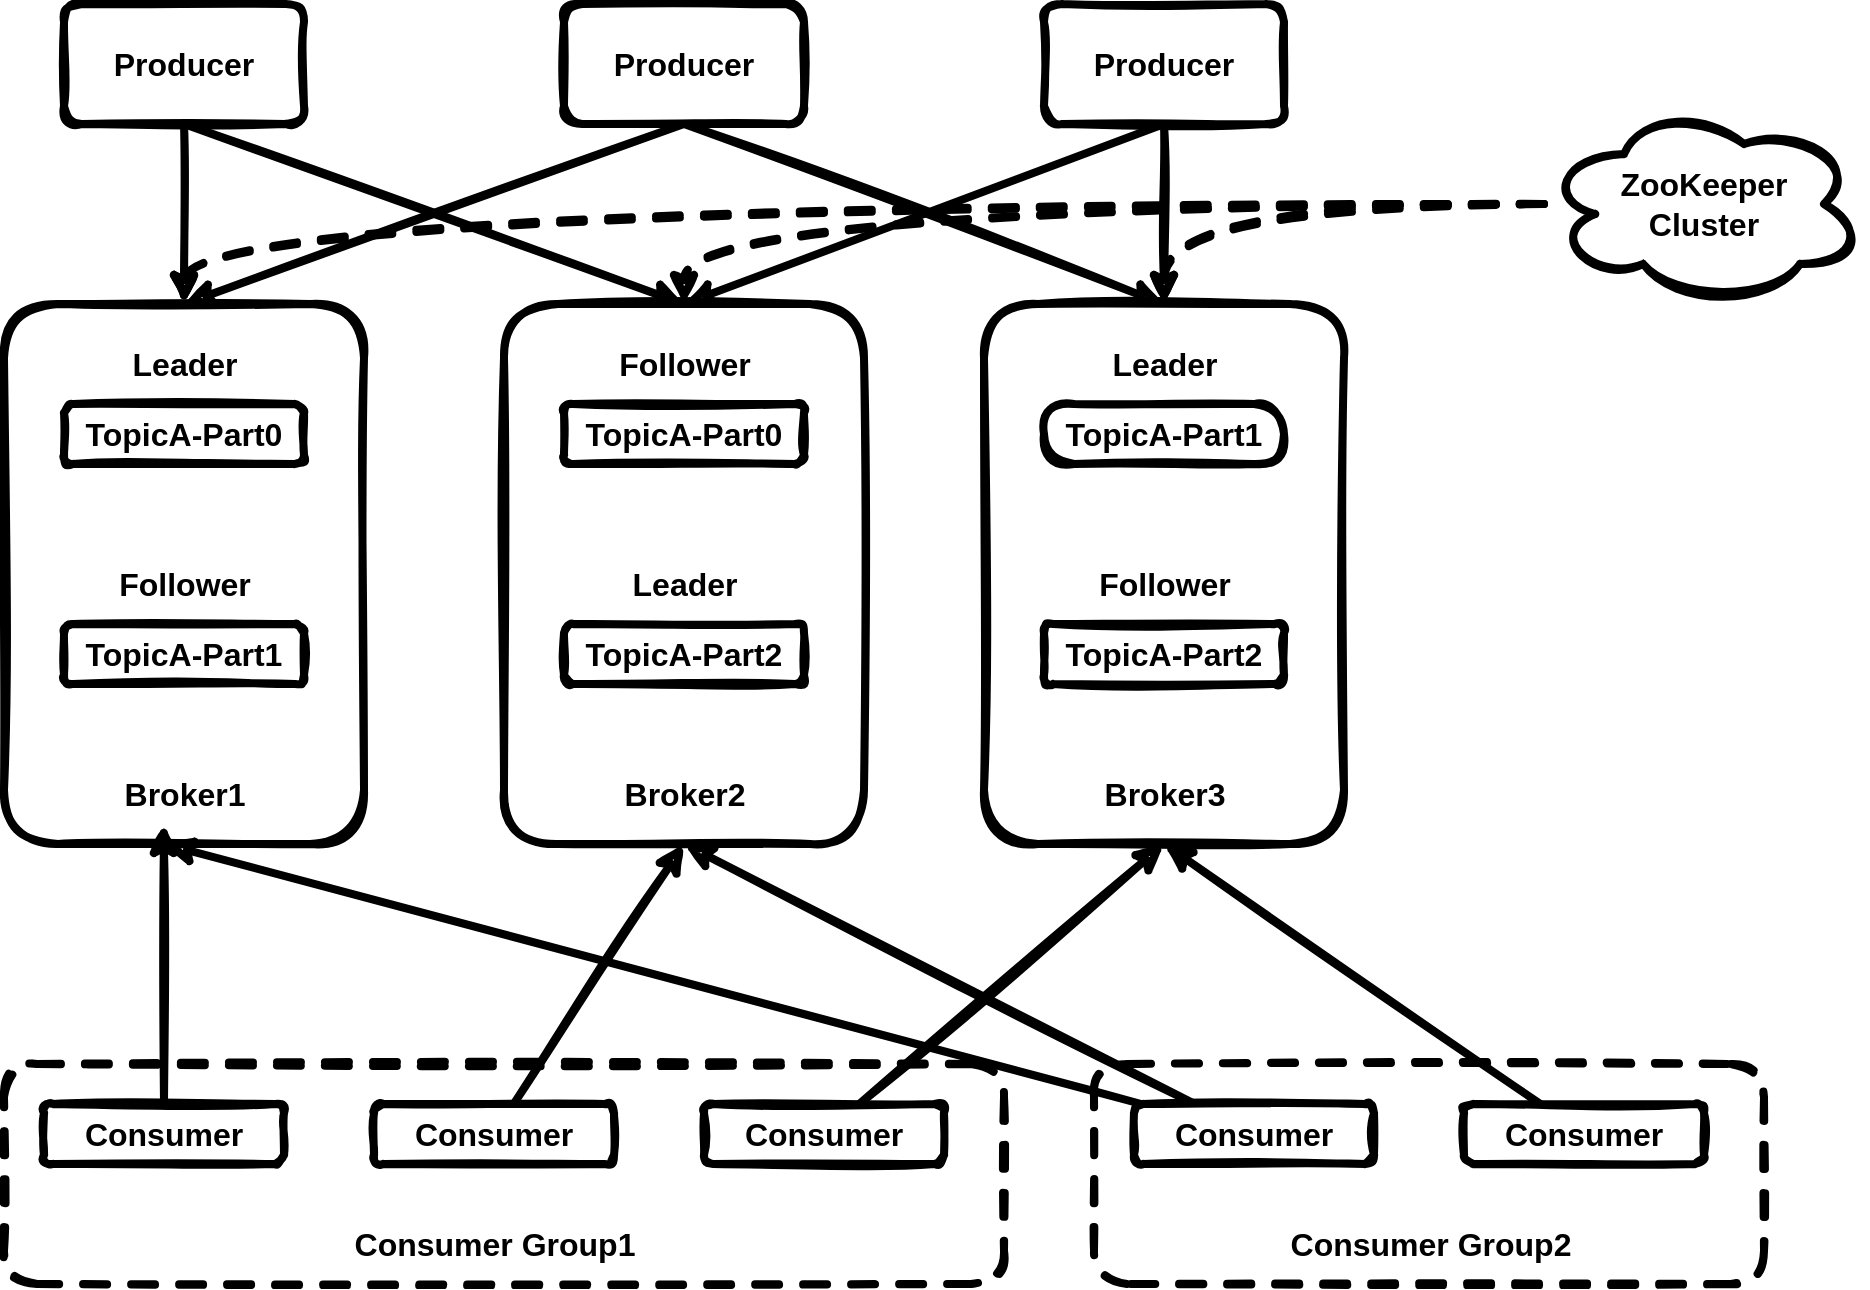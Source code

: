 <mxfile version="13.9.9" type="device"><diagram id="izYLtlZgaeMxnHblK4li" name="第 1 页"><mxGraphModel dx="952" dy="644" grid="1" gridSize="10" guides="1" tooltips="1" connect="1" arrows="1" fold="1" page="1" pageScale="1" pageWidth="827" pageHeight="1169" math="0" shadow="0"><root><mxCell id="0"/><mxCell id="1" parent="0"/><mxCell id="R04qTgknDp8_xQbn0ZNY-28" style="edgeStyle=orthogonalEdgeStyle;rounded=1;sketch=1;orthogonalLoop=1;jettySize=auto;html=1;entryX=0.5;entryY=0;entryDx=0;entryDy=0;strokeWidth=4;fontSize=16;" edge="1" parent="1" source="R04qTgknDp8_xQbn0ZNY-1" target="R04qTgknDp8_xQbn0ZNY-10"><mxGeometry relative="1" as="geometry"/></mxCell><mxCell id="R04qTgknDp8_xQbn0ZNY-29" style="rounded=1;sketch=1;orthogonalLoop=1;jettySize=auto;html=1;strokeWidth=4;fontSize=16;exitX=0.5;exitY=1;exitDx=0;exitDy=0;" edge="1" parent="1" source="R04qTgknDp8_xQbn0ZNY-1"><mxGeometry relative="1" as="geometry"><mxPoint x="540" y="330" as="targetPoint"/></mxGeometry></mxCell><mxCell id="R04qTgknDp8_xQbn0ZNY-1" value="Producer" style="rounded=1;whiteSpace=wrap;html=1;sketch=1;strokeWidth=4;fontStyle=1;fontSize=16;" vertex="1" parent="1"><mxGeometry x="230" y="180" width="120" height="60" as="geometry"/></mxCell><mxCell id="R04qTgknDp8_xQbn0ZNY-30" style="rounded=1;sketch=1;orthogonalLoop=1;jettySize=auto;html=1;entryX=0.5;entryY=0;entryDx=0;entryDy=0;strokeWidth=4;fontSize=16;exitX=0.5;exitY=1;exitDx=0;exitDy=0;" edge="1" parent="1" source="R04qTgknDp8_xQbn0ZNY-8" target="R04qTgknDp8_xQbn0ZNY-10"><mxGeometry relative="1" as="geometry"/></mxCell><mxCell id="R04qTgknDp8_xQbn0ZNY-31" style="rounded=1;sketch=1;orthogonalLoop=1;jettySize=auto;html=1;strokeWidth=4;fontSize=16;exitX=0.5;exitY=1;exitDx=0;exitDy=0;entryX=0.5;entryY=0;entryDx=0;entryDy=0;" edge="1" parent="1" source="R04qTgknDp8_xQbn0ZNY-8" target="R04qTgknDp8_xQbn0ZNY-22"><mxGeometry relative="1" as="geometry"/></mxCell><mxCell id="R04qTgknDp8_xQbn0ZNY-8" value="Producer" style="rounded=1;whiteSpace=wrap;html=1;sketch=1;strokeWidth=4;fontStyle=1;fontSize=16;" vertex="1" parent="1"><mxGeometry x="480" y="180" width="120" height="60" as="geometry"/></mxCell><mxCell id="R04qTgknDp8_xQbn0ZNY-32" style="edgeStyle=orthogonalEdgeStyle;rounded=1;sketch=1;orthogonalLoop=1;jettySize=auto;html=1;entryX=0.5;entryY=0;entryDx=0;entryDy=0;strokeWidth=4;fontSize=16;" edge="1" parent="1" source="R04qTgknDp8_xQbn0ZNY-9" target="R04qTgknDp8_xQbn0ZNY-22"><mxGeometry relative="1" as="geometry"/></mxCell><mxCell id="R04qTgknDp8_xQbn0ZNY-33" style="rounded=1;sketch=1;orthogonalLoop=1;jettySize=auto;html=1;strokeWidth=4;fontSize=16;exitX=0.5;exitY=1;exitDx=0;exitDy=0;" edge="1" parent="1" source="R04qTgknDp8_xQbn0ZNY-9"><mxGeometry relative="1" as="geometry"><mxPoint x="540" y="330" as="targetPoint"/></mxGeometry></mxCell><mxCell id="R04qTgknDp8_xQbn0ZNY-9" value="Producer" style="rounded=1;whiteSpace=wrap;html=1;sketch=1;strokeWidth=4;fontStyle=1;fontSize=16;" vertex="1" parent="1"><mxGeometry x="720" y="180" width="120" height="60" as="geometry"/></mxCell><mxCell id="R04qTgknDp8_xQbn0ZNY-10" value="" style="whiteSpace=wrap;html=1;sketch=1;strokeWidth=4;rounded=1;" vertex="1" parent="1"><mxGeometry x="200" y="330" width="180" height="270" as="geometry"/></mxCell><mxCell id="R04qTgknDp8_xQbn0ZNY-11" value="Leader" style="text;html=1;align=center;verticalAlign=middle;resizable=0;points=[];autosize=1;fontStyle=1;fontSize=16;" vertex="1" parent="1"><mxGeometry x="255" y="350" width="70" height="20" as="geometry"/></mxCell><mxCell id="R04qTgknDp8_xQbn0ZNY-12" value="TopicA-Part0" style="rounded=1;whiteSpace=wrap;html=1;sketch=1;strokeWidth=4;fontStyle=1;fontSize=16;" vertex="1" parent="1"><mxGeometry x="230" y="380" width="120" height="30" as="geometry"/></mxCell><mxCell id="R04qTgknDp8_xQbn0ZNY-13" value="Follower" style="text;html=1;align=center;verticalAlign=middle;resizable=0;points=[];autosize=1;fontStyle=1;fontSize=16;" vertex="1" parent="1"><mxGeometry x="250" y="460" width="80" height="20" as="geometry"/></mxCell><mxCell id="R04qTgknDp8_xQbn0ZNY-14" value="TopicA-Part1" style="rounded=1;whiteSpace=wrap;html=1;sketch=1;strokeWidth=4;fontStyle=1;fontSize=16;" vertex="1" parent="1"><mxGeometry x="230" y="490" width="120" height="30" as="geometry"/></mxCell><mxCell id="R04qTgknDp8_xQbn0ZNY-15" value="Broker1" style="text;html=1;align=center;verticalAlign=middle;resizable=0;points=[];autosize=1;fontSize=16;fontStyle=1" vertex="1" parent="1"><mxGeometry x="250" y="565" width="80" height="20" as="geometry"/></mxCell><mxCell id="R04qTgknDp8_xQbn0ZNY-16" value="" style="whiteSpace=wrap;html=1;sketch=1;strokeWidth=4;rounded=1;" vertex="1" parent="1"><mxGeometry x="450" y="330" width="180" height="270" as="geometry"/></mxCell><mxCell id="R04qTgknDp8_xQbn0ZNY-17" value="Follower" style="text;html=1;align=center;verticalAlign=middle;resizable=0;points=[];autosize=1;fontStyle=1;fontSize=16;" vertex="1" parent="1"><mxGeometry x="500" y="350" width="80" height="20" as="geometry"/></mxCell><mxCell id="R04qTgknDp8_xQbn0ZNY-18" value="TopicA-Part0" style="rounded=1;whiteSpace=wrap;html=1;sketch=1;strokeWidth=4;fontStyle=1;fontSize=16;" vertex="1" parent="1"><mxGeometry x="480" y="380" width="120" height="30" as="geometry"/></mxCell><mxCell id="R04qTgknDp8_xQbn0ZNY-19" value="Leader" style="text;html=1;align=center;verticalAlign=middle;resizable=0;points=[];autosize=1;fontStyle=1;fontSize=16;" vertex="1" parent="1"><mxGeometry x="505" y="460" width="70" height="20" as="geometry"/></mxCell><mxCell id="R04qTgknDp8_xQbn0ZNY-20" value="TopicA-Part2" style="rounded=1;whiteSpace=wrap;html=1;sketch=1;strokeWidth=4;fontStyle=1;fontSize=16;" vertex="1" parent="1"><mxGeometry x="480" y="490" width="120" height="30" as="geometry"/></mxCell><mxCell id="R04qTgknDp8_xQbn0ZNY-21" value="Broker2" style="text;html=1;align=center;verticalAlign=middle;resizable=0;points=[];autosize=1;fontSize=16;fontStyle=1" vertex="1" parent="1"><mxGeometry x="500" y="565" width="80" height="20" as="geometry"/></mxCell><mxCell id="R04qTgknDp8_xQbn0ZNY-22" value="" style="whiteSpace=wrap;html=1;sketch=1;strokeWidth=4;rounded=1;" vertex="1" parent="1"><mxGeometry x="690" y="330" width="180" height="270" as="geometry"/></mxCell><mxCell id="R04qTgknDp8_xQbn0ZNY-23" value="Leader" style="text;html=1;align=center;verticalAlign=middle;resizable=0;points=[];autosize=1;fontStyle=1;fontSize=16;" vertex="1" parent="1"><mxGeometry x="745" y="350" width="70" height="20" as="geometry"/></mxCell><mxCell id="R04qTgknDp8_xQbn0ZNY-24" value="TopicA-Part1" style="rounded=1;whiteSpace=wrap;html=1;sketch=1;strokeWidth=4;fontStyle=1;fontSize=16;arcSize=50;" vertex="1" parent="1"><mxGeometry x="720" y="380" width="120" height="30" as="geometry"/></mxCell><mxCell id="R04qTgknDp8_xQbn0ZNY-25" value="Follower" style="text;html=1;align=center;verticalAlign=middle;resizable=0;points=[];autosize=1;fontStyle=1;fontSize=16;" vertex="1" parent="1"><mxGeometry x="740" y="460" width="80" height="20" as="geometry"/></mxCell><mxCell id="R04qTgknDp8_xQbn0ZNY-26" value="TopicA-Part2" style="rounded=1;whiteSpace=wrap;html=1;sketch=1;strokeWidth=4;fontStyle=1;fontSize=16;" vertex="1" parent="1"><mxGeometry x="720" y="490" width="120" height="30" as="geometry"/></mxCell><mxCell id="R04qTgknDp8_xQbn0ZNY-27" value="Broker3" style="text;html=1;align=center;verticalAlign=middle;resizable=0;points=[];autosize=1;fontSize=16;fontStyle=1" vertex="1" parent="1"><mxGeometry x="740" y="565" width="80" height="20" as="geometry"/></mxCell><mxCell id="R04qTgknDp8_xQbn0ZNY-35" style="edgeStyle=orthogonalEdgeStyle;sketch=1;orthogonalLoop=1;jettySize=auto;html=1;entryX=0.5;entryY=0;entryDx=0;entryDy=0;strokeWidth=4;fontSize=16;dashed=1;curved=1;" edge="1" parent="1" source="R04qTgknDp8_xQbn0ZNY-34" target="R04qTgknDp8_xQbn0ZNY-10"><mxGeometry relative="1" as="geometry"/></mxCell><mxCell id="R04qTgknDp8_xQbn0ZNY-36" style="edgeStyle=orthogonalEdgeStyle;sketch=1;orthogonalLoop=1;jettySize=auto;html=1;entryX=0.5;entryY=0;entryDx=0;entryDy=0;dashed=1;strokeWidth=4;fontSize=16;curved=1;" edge="1" parent="1" source="R04qTgknDp8_xQbn0ZNY-34" target="R04qTgknDp8_xQbn0ZNY-16"><mxGeometry relative="1" as="geometry"/></mxCell><mxCell id="R04qTgknDp8_xQbn0ZNY-37" style="edgeStyle=orthogonalEdgeStyle;curved=1;sketch=1;orthogonalLoop=1;jettySize=auto;html=1;entryX=0.5;entryY=0;entryDx=0;entryDy=0;dashed=1;strokeWidth=4;fontSize=16;" edge="1" parent="1" source="R04qTgknDp8_xQbn0ZNY-34" target="R04qTgknDp8_xQbn0ZNY-22"><mxGeometry relative="1" as="geometry"/></mxCell><mxCell id="R04qTgknDp8_xQbn0ZNY-34" value="ZooKeeper&lt;br&gt;Cluster" style="ellipse;shape=cloud;whiteSpace=wrap;html=1;rounded=1;sketch=1;strokeWidth=4;fontSize=16;fontStyle=1" vertex="1" parent="1"><mxGeometry x="970" y="230" width="160" height="100" as="geometry"/></mxCell><mxCell id="R04qTgknDp8_xQbn0ZNY-38" value="" style="rounded=1;whiteSpace=wrap;html=1;sketch=1;strokeWidth=4;fontSize=16;dashed=1;" vertex="1" parent="1"><mxGeometry x="200" y="710" width="500" height="110" as="geometry"/></mxCell><mxCell id="R04qTgknDp8_xQbn0ZNY-48" style="edgeStyle=orthogonalEdgeStyle;curved=1;sketch=1;orthogonalLoop=1;jettySize=auto;html=1;entryX=0.444;entryY=0.963;entryDx=0;entryDy=0;entryPerimeter=0;strokeWidth=4;fontSize=16;" edge="1" parent="1" source="R04qTgknDp8_xQbn0ZNY-39" target="R04qTgknDp8_xQbn0ZNY-10"><mxGeometry relative="1" as="geometry"/></mxCell><mxCell id="R04qTgknDp8_xQbn0ZNY-39" value="Consumer" style="rounded=1;whiteSpace=wrap;html=1;sketch=1;strokeWidth=4;fontStyle=1;fontSize=16;" vertex="1" parent="1"><mxGeometry x="220" y="730" width="120" height="30" as="geometry"/></mxCell><mxCell id="R04qTgknDp8_xQbn0ZNY-49" style="sketch=1;orthogonalLoop=1;jettySize=auto;html=1;strokeWidth=4;fontSize=16;rounded=0;entryX=0.5;entryY=1;entryDx=0;entryDy=0;" edge="1" parent="1" source="R04qTgknDp8_xQbn0ZNY-40" target="R04qTgknDp8_xQbn0ZNY-16"><mxGeometry relative="1" as="geometry"/></mxCell><mxCell id="R04qTgknDp8_xQbn0ZNY-40" value="Consumer" style="rounded=1;whiteSpace=wrap;html=1;sketch=1;strokeWidth=4;fontStyle=1;fontSize=16;" vertex="1" parent="1"><mxGeometry x="385" y="730" width="120" height="30" as="geometry"/></mxCell><mxCell id="R04qTgknDp8_xQbn0ZNY-50" style="edgeStyle=none;rounded=0;sketch=1;orthogonalLoop=1;jettySize=auto;html=1;entryX=0.5;entryY=1;entryDx=0;entryDy=0;strokeWidth=4;fontSize=16;" edge="1" parent="1" source="R04qTgknDp8_xQbn0ZNY-41" target="R04qTgknDp8_xQbn0ZNY-22"><mxGeometry relative="1" as="geometry"/></mxCell><mxCell id="R04qTgknDp8_xQbn0ZNY-41" value="Consumer" style="rounded=1;whiteSpace=wrap;html=1;sketch=1;strokeWidth=4;fontStyle=1;fontSize=16;" vertex="1" parent="1"><mxGeometry x="550" y="730" width="120" height="30" as="geometry"/></mxCell><mxCell id="R04qTgknDp8_xQbn0ZNY-42" value="Consumer Group1" style="text;html=1;align=center;verticalAlign=middle;resizable=0;points=[];autosize=1;fontSize=16;fontStyle=1" vertex="1" parent="1"><mxGeometry x="365" y="790" width="160" height="20" as="geometry"/></mxCell><mxCell id="R04qTgknDp8_xQbn0ZNY-43" value="" style="rounded=1;whiteSpace=wrap;html=1;sketch=1;strokeWidth=4;fontSize=16;dashed=1;" vertex="1" parent="1"><mxGeometry x="745" y="710" width="335" height="110" as="geometry"/></mxCell><mxCell id="R04qTgknDp8_xQbn0ZNY-51" style="edgeStyle=none;rounded=0;sketch=1;orthogonalLoop=1;jettySize=auto;html=1;strokeWidth=4;fontSize=16;" edge="1" parent="1" source="R04qTgknDp8_xQbn0ZNY-44"><mxGeometry relative="1" as="geometry"><mxPoint x="280" y="600" as="targetPoint"/></mxGeometry></mxCell><mxCell id="R04qTgknDp8_xQbn0ZNY-52" style="edgeStyle=none;rounded=0;sketch=1;orthogonalLoop=1;jettySize=auto;html=1;entryX=0.5;entryY=1;entryDx=0;entryDy=0;strokeWidth=4;fontSize=16;" edge="1" parent="1" source="R04qTgknDp8_xQbn0ZNY-44" target="R04qTgknDp8_xQbn0ZNY-16"><mxGeometry relative="1" as="geometry"/></mxCell><mxCell id="R04qTgknDp8_xQbn0ZNY-44" value="Consumer" style="rounded=1;whiteSpace=wrap;html=1;sketch=1;strokeWidth=4;fontStyle=1;fontSize=16;" vertex="1" parent="1"><mxGeometry x="765" y="730" width="120" height="30" as="geometry"/></mxCell><mxCell id="R04qTgknDp8_xQbn0ZNY-53" style="edgeStyle=none;rounded=0;sketch=1;orthogonalLoop=1;jettySize=auto;html=1;entryX=0.5;entryY=1;entryDx=0;entryDy=0;strokeWidth=4;fontSize=16;" edge="1" parent="1" source="R04qTgknDp8_xQbn0ZNY-45" target="R04qTgknDp8_xQbn0ZNY-22"><mxGeometry relative="1" as="geometry"/></mxCell><mxCell id="R04qTgknDp8_xQbn0ZNY-45" value="Consumer" style="rounded=1;whiteSpace=wrap;html=1;sketch=1;strokeWidth=4;fontStyle=1;fontSize=16;" vertex="1" parent="1"><mxGeometry x="930" y="730" width="120" height="30" as="geometry"/></mxCell><mxCell id="R04qTgknDp8_xQbn0ZNY-47" value="Consumer Group2" style="text;html=1;align=center;verticalAlign=middle;resizable=0;points=[];autosize=1;fontSize=16;fontStyle=1" vertex="1" parent="1"><mxGeometry x="832.5" y="790" width="160" height="20" as="geometry"/></mxCell></root></mxGraphModel></diagram></mxfile>